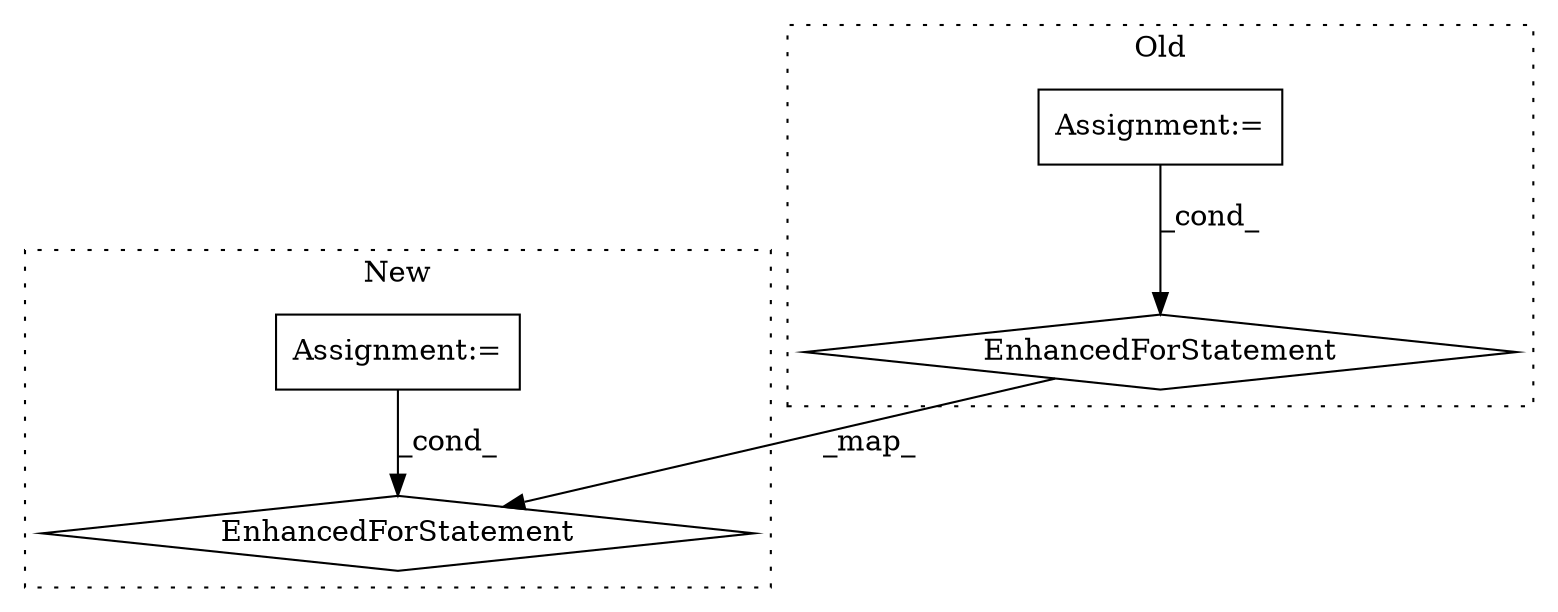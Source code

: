 digraph G {
subgraph cluster0 {
1 [label="EnhancedForStatement" a="70" s="7798,7931" l="69,2" shape="diamond"];
3 [label="Assignment:=" a="7" s="7798,7931" l="69,2" shape="box"];
label = "Old";
style="dotted";
}
subgraph cluster1 {
2 [label="EnhancedForStatement" a="70" s="7439,7566" l="63,2" shape="diamond"];
4 [label="Assignment:=" a="7" s="7439,7566" l="63,2" shape="box"];
label = "New";
style="dotted";
}
1 -> 2 [label="_map_"];
3 -> 1 [label="_cond_"];
4 -> 2 [label="_cond_"];
}